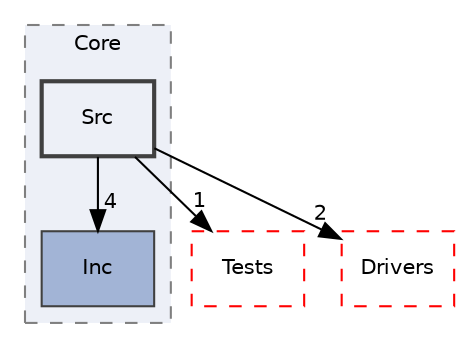 digraph "C:/Users/Topuz/STM32CubeIDE/workspace_1.6.0/ESP8266-TCP-IP/ESP8266-TCP/Core/Src"
{
 // LATEX_PDF_SIZE
  edge [fontname="Helvetica",fontsize="10",labelfontname="Helvetica",labelfontsize="10"];
  node [fontname="Helvetica",fontsize="10",shape=record];
  compound=true
  subgraph clusterdir_1eb737c880dadefad37ee8f8d52625dd {
    graph [ bgcolor="#edf0f7", pencolor="grey50", style="filled,dashed,", label="Core", fontname="Helvetica", fontsize="10", URL="dir_1eb737c880dadefad37ee8f8d52625dd.html"]
  dir_6ffde346f6165cc1e63f5551de2ddc6b [shape=box, label="Inc", style="filled,", fillcolor="#a2b4d6", color="grey25", URL="dir_6ffde346f6165cc1e63f5551de2ddc6b.html"];
  dir_50744a8e4c31e38e6f5985013ac0b08c [shape=box, label="Src", style="filled,bold,", fillcolor="#edf0f7", color="grey25", URL="dir_50744a8e4c31e38e6f5985013ac0b08c.html"];
  }
  dir_93a4f2ba67183dd39967c0f948e3c2fb [shape=box, label="Tests", style="dashed,", fillcolor="#edf0f7", color="red", URL="dir_93a4f2ba67183dd39967c0f948e3c2fb.html"];
  dir_e5981f6b789dd380d6bf43224d7e4f8c [shape=box, label="Drivers", style="dashed,", fillcolor="#edf0f7", color="red", URL="dir_e5981f6b789dd380d6bf43224d7e4f8c.html"];
  dir_50744a8e4c31e38e6f5985013ac0b08c->dir_6ffde346f6165cc1e63f5551de2ddc6b [headlabel="4", labeldistance=1.5 headhref="dir_000027_000017.html"];
  dir_50744a8e4c31e38e6f5985013ac0b08c->dir_93a4f2ba67183dd39967c0f948e3c2fb [headlabel="1", labeldistance=1.5 headhref="dir_000027_000043.html"];
  dir_50744a8e4c31e38e6f5985013ac0b08c->dir_e5981f6b789dd380d6bf43224d7e4f8c [headlabel="2", labeldistance=1.5 headhref="dir_000027_000010.html"];
}
